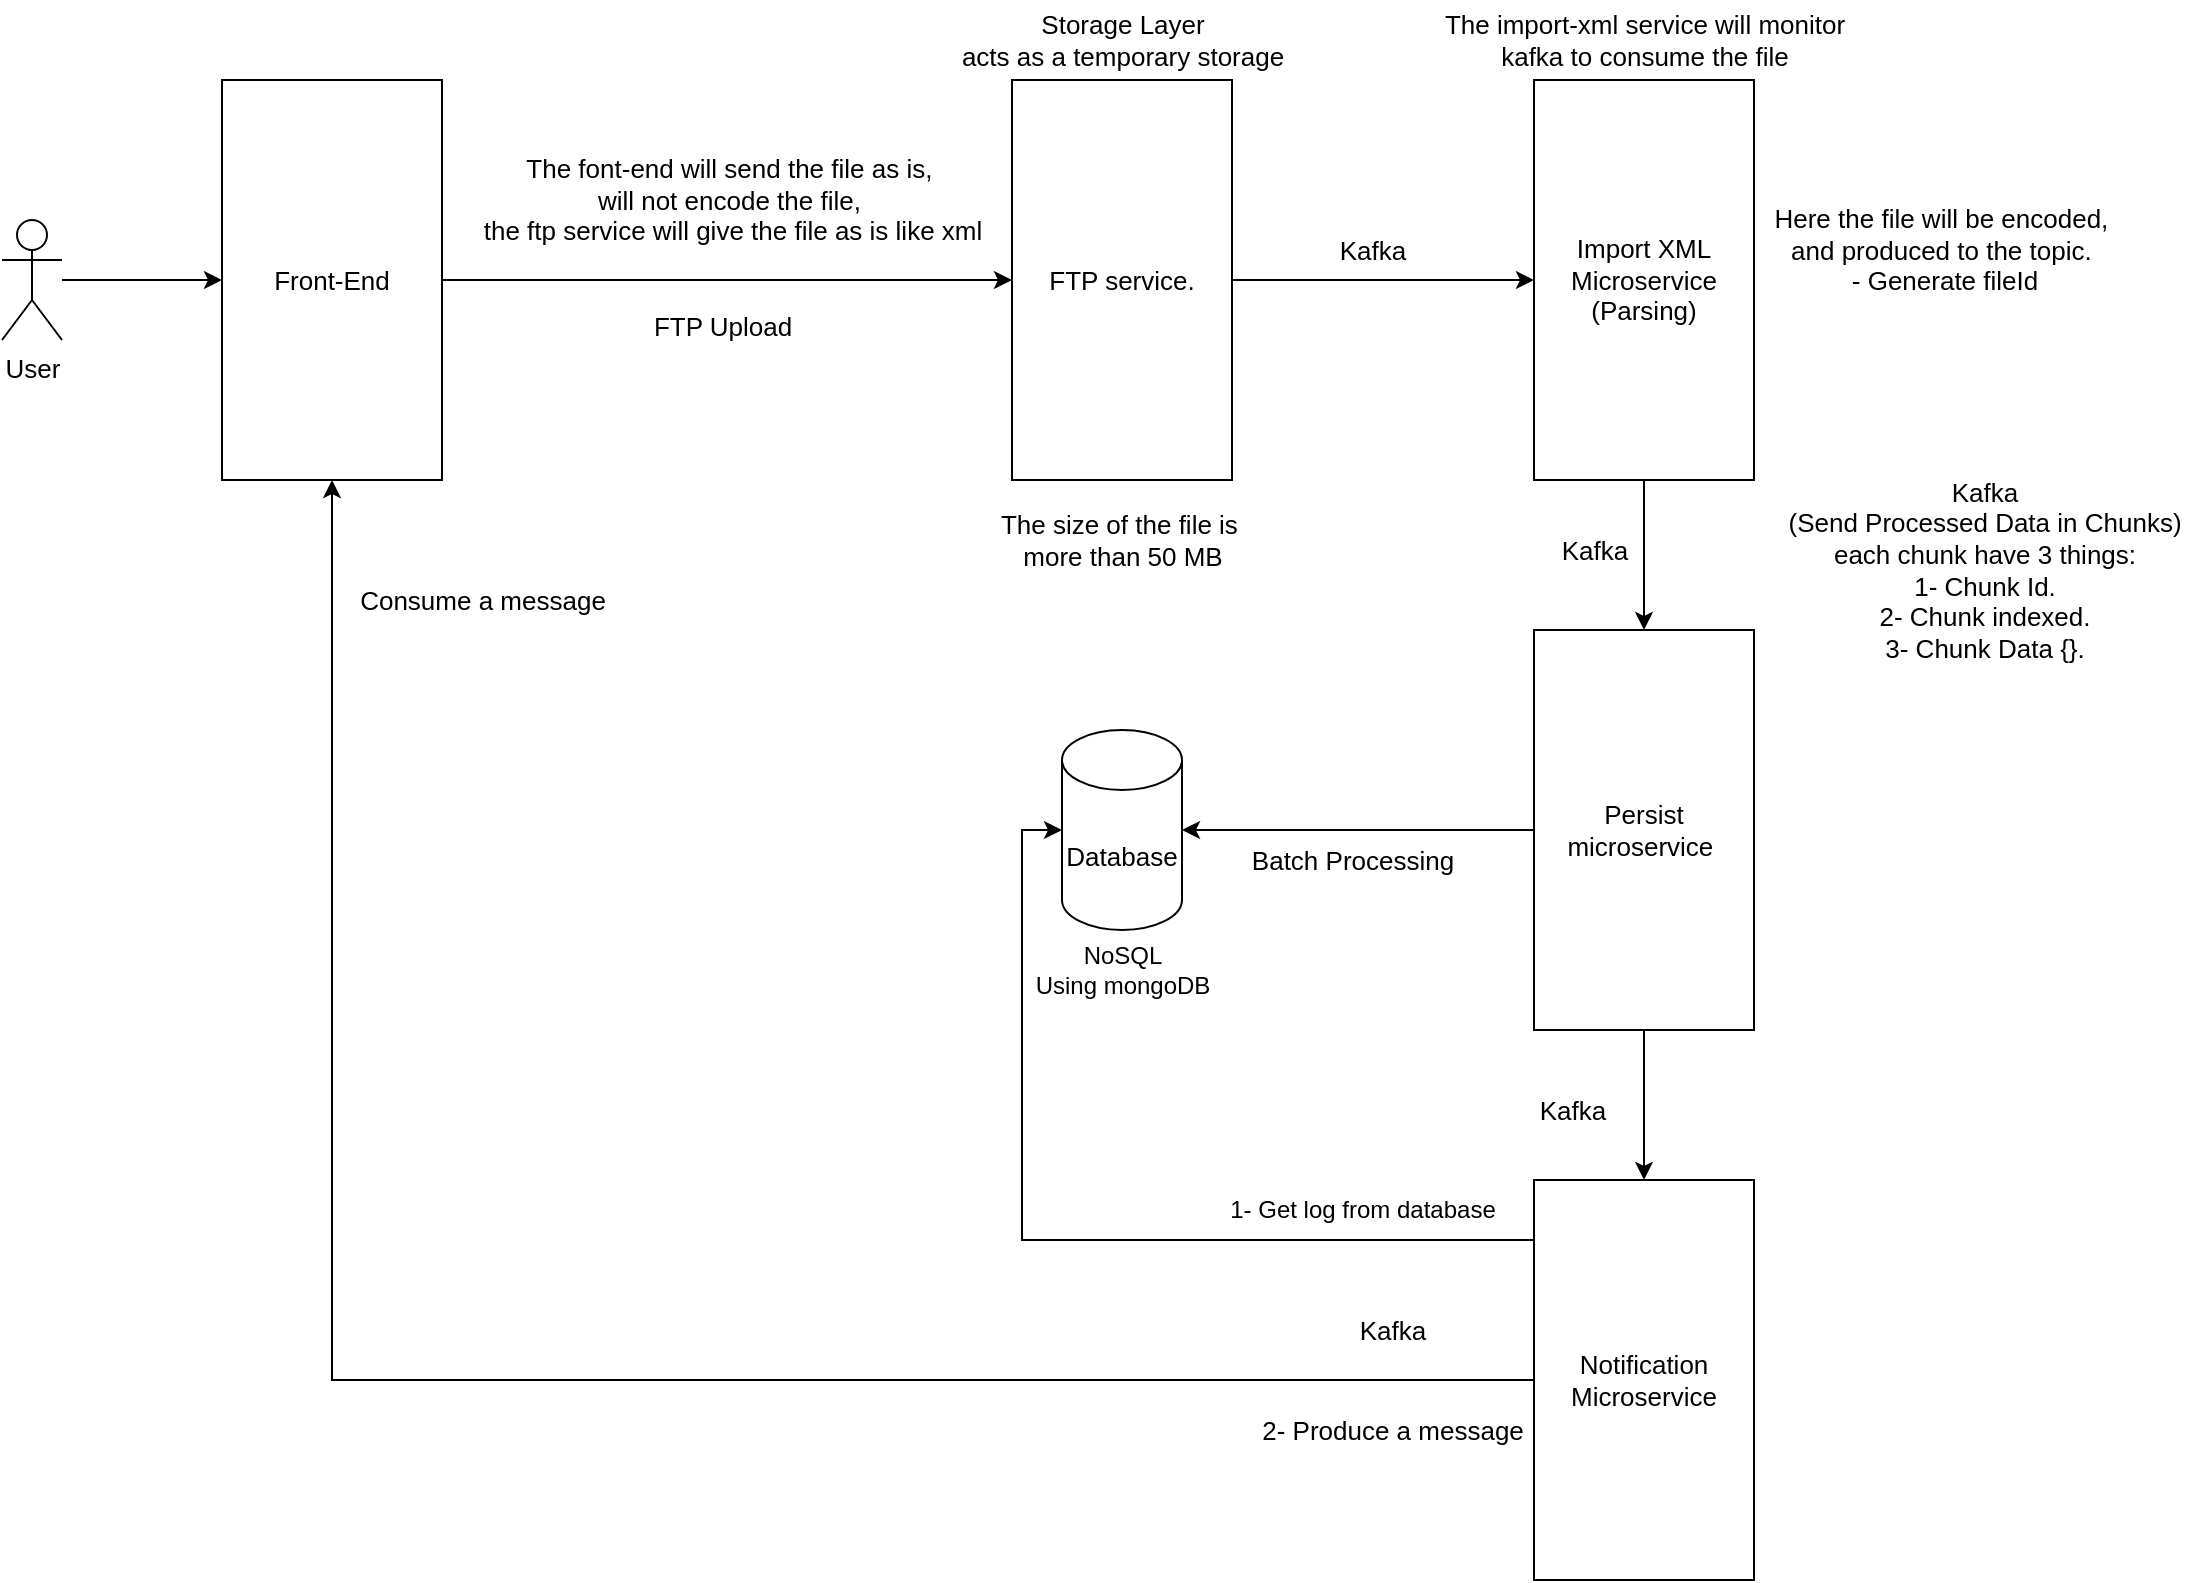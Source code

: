 <mxfile version="22.1.22" type="embed" pages="2">
  <diagram name="Page-1" id="A7I952BWp3ezTdQEPXAF">
    <mxGraphModel dx="-41" dy="893" grid="1" gridSize="10" guides="1" tooltips="1" connect="1" arrows="1" fold="1" page="1" pageScale="1" pageWidth="827" pageHeight="1169" math="0" shadow="0">
      <root>
        <mxCell id="0" />
        <mxCell id="1" parent="0" />
        <mxCell id="ZUahemIaD69n3P-7ap7B-1" style="edgeStyle=orthogonalEdgeStyle;rounded=0;orthogonalLoop=1;jettySize=auto;html=1;entryX=0;entryY=0.5;entryDx=0;entryDy=0;fontSize=13;" edge="1" parent="1" source="ZUahemIaD69n3P-7ap7B-2" target="ZUahemIaD69n3P-7ap7B-9">
          <mxGeometry relative="1" as="geometry" />
        </mxCell>
        <mxCell id="ZUahemIaD69n3P-7ap7B-2" value="Front-End" style="rounded=0;whiteSpace=wrap;html=1;fontSize=13;" vertex="1" parent="1">
          <mxGeometry x="2030" y="270" width="110" height="200" as="geometry" />
        </mxCell>
        <mxCell id="ZUahemIaD69n3P-7ap7B-3" value="" style="edgeStyle=orthogonalEdgeStyle;rounded=0;orthogonalLoop=1;jettySize=auto;html=1;fontSize=13;" edge="1" parent="1" source="ZUahemIaD69n3P-7ap7B-4" target="ZUahemIaD69n3P-7ap7B-2">
          <mxGeometry relative="1" as="geometry" />
        </mxCell>
        <mxCell id="ZUahemIaD69n3P-7ap7B-4" value="User" style="shape=umlActor;verticalLabelPosition=bottom;verticalAlign=top;html=1;outlineConnect=0;fontSize=13;" vertex="1" parent="1">
          <mxGeometry x="1920" y="340" width="30" height="60" as="geometry" />
        </mxCell>
        <mxCell id="ZUahemIaD69n3P-7ap7B-5" style="edgeStyle=orthogonalEdgeStyle;rounded=0;orthogonalLoop=1;jettySize=auto;html=1;entryX=0.5;entryY=0;entryDx=0;entryDy=0;fontSize=13;" edge="1" parent="1" source="ZUahemIaD69n3P-7ap7B-6" target="ZUahemIaD69n3P-7ap7B-11">
          <mxGeometry relative="1" as="geometry" />
        </mxCell>
        <mxCell id="ZUahemIaD69n3P-7ap7B-6" value="Import XML Microservice&lt;div&gt;(Parsing)&lt;/div&gt;" style="rounded=0;whiteSpace=wrap;html=1;fontSize=13;" vertex="1" parent="1">
          <mxGeometry x="2686" y="270" width="110" height="200" as="geometry" />
        </mxCell>
        <mxCell id="ZUahemIaD69n3P-7ap7B-7" value="The size of the file is&amp;nbsp;&lt;div&gt;more than 50 MB&lt;/div&gt;" style="text;html=1;align=center;verticalAlign=middle;resizable=0;points=[];autosize=1;strokeColor=none;fillColor=none;fontSize=13;" vertex="1" parent="1">
          <mxGeometry x="2405" y="480" width="150" height="40" as="geometry" />
        </mxCell>
        <mxCell id="ZUahemIaD69n3P-7ap7B-8" style="edgeStyle=orthogonalEdgeStyle;rounded=0;orthogonalLoop=1;jettySize=auto;html=1;entryX=0;entryY=0.5;entryDx=0;entryDy=0;fontSize=13;" edge="1" parent="1" source="ZUahemIaD69n3P-7ap7B-9" target="ZUahemIaD69n3P-7ap7B-6">
          <mxGeometry relative="1" as="geometry" />
        </mxCell>
        <mxCell id="ZUahemIaD69n3P-7ap7B-9" value="FTP service." style="rounded=0;whiteSpace=wrap;html=1;fontSize=13;" vertex="1" parent="1">
          <mxGeometry x="2425" y="270" width="110" height="200" as="geometry" />
        </mxCell>
        <mxCell id="ZUahemIaD69n3P-7ap7B-10" value="" style="edgeStyle=orthogonalEdgeStyle;rounded=0;orthogonalLoop=1;jettySize=auto;html=1;" edge="1" parent="1" source="ZUahemIaD69n3P-7ap7B-11" target="ZUahemIaD69n3P-7ap7B-24">
          <mxGeometry relative="1" as="geometry" />
        </mxCell>
        <mxCell id="ZUahemIaD69n3P-7ap7B-11" value="Persist microservice&amp;nbsp;" style="rounded=0;whiteSpace=wrap;html=1;fontSize=13;" vertex="1" parent="1">
          <mxGeometry x="2686" y="545" width="110" height="200" as="geometry" />
        </mxCell>
        <mxCell id="ZUahemIaD69n3P-7ap7B-12" value="Database" style="shape=cylinder3;whiteSpace=wrap;html=1;boundedLbl=1;backgroundOutline=1;size=15;fontSize=13;" vertex="1" parent="1">
          <mxGeometry x="2450" y="595" width="60" height="100" as="geometry" />
        </mxCell>
        <mxCell id="ZUahemIaD69n3P-7ap7B-13" style="edgeStyle=orthogonalEdgeStyle;rounded=0;orthogonalLoop=1;jettySize=auto;html=1;entryX=1;entryY=0.5;entryDx=0;entryDy=0;entryPerimeter=0;fontSize=13;" edge="1" parent="1" source="ZUahemIaD69n3P-7ap7B-11" target="ZUahemIaD69n3P-7ap7B-12">
          <mxGeometry relative="1" as="geometry" />
        </mxCell>
        <mxCell id="ZUahemIaD69n3P-7ap7B-14" value="The font-end will send the file as is,&amp;nbsp;&lt;div&gt;will not encode the file,&amp;nbsp;&lt;/div&gt;&lt;div&gt;the ftp service will give the file as is like xml&lt;/div&gt;" style="text;html=1;align=center;verticalAlign=middle;resizable=0;points=[];autosize=1;strokeColor=none;fillColor=none;fontSize=13;" vertex="1" parent="1">
          <mxGeometry x="2150" y="300" width="270" height="60" as="geometry" />
        </mxCell>
        <mxCell id="ZUahemIaD69n3P-7ap7B-15" value="Storage Layer&lt;div&gt;acts as a temporary storage&lt;/div&gt;" style="text;html=1;align=center;verticalAlign=middle;resizable=0;points=[];autosize=1;strokeColor=none;fillColor=none;fontSize=13;" vertex="1" parent="1">
          <mxGeometry x="2390" y="230" width="180" height="40" as="geometry" />
        </mxCell>
        <mxCell id="ZUahemIaD69n3P-7ap7B-16" value="The import-xml service will monitor&lt;div&gt;kafka to consume the file&lt;/div&gt;" style="text;html=1;align=center;verticalAlign=middle;resizable=0;points=[];autosize=1;strokeColor=none;fillColor=none;fontSize=13;" vertex="1" parent="1">
          <mxGeometry x="2631" y="230" width="220" height="40" as="geometry" />
        </mxCell>
        <mxCell id="ZUahemIaD69n3P-7ap7B-17" value="Here the file will be encoded,&amp;nbsp;&lt;div&gt;and produced to the topic.&lt;span style=&quot;background-color: transparent; color: light-dark(rgb(0, 0, 0), rgb(255, 255, 255));&quot;&gt;&amp;nbsp;&lt;/span&gt;&lt;/div&gt;&lt;div&gt;- Generate file&lt;span style=&quot;background-color: transparent; color: light-dark(rgb(0, 0, 0), rgb(255, 255, 255));&quot;&gt;Id&lt;/span&gt;&lt;/div&gt;" style="text;html=1;align=center;verticalAlign=middle;resizable=0;points=[];autosize=1;strokeColor=none;fillColor=none;fontSize=13;" vertex="1" parent="1">
          <mxGeometry x="2796" y="325" width="190" height="60" as="geometry" />
        </mxCell>
        <mxCell id="ZUahemIaD69n3P-7ap7B-18" value="Kafka" style="text;html=1;align=center;verticalAlign=middle;resizable=0;points=[];autosize=1;strokeColor=none;fillColor=none;fontSize=13;" vertex="1" parent="1">
          <mxGeometry x="2575" y="340" width="60" height="30" as="geometry" />
        </mxCell>
        <mxCell id="ZUahemIaD69n3P-7ap7B-19" value="FTP Upload" style="text;html=1;align=center;verticalAlign=middle;resizable=0;points=[];autosize=1;strokeColor=none;fillColor=none;fontSize=13;" vertex="1" parent="1">
          <mxGeometry x="2235" y="378" width="90" height="30" as="geometry" />
        </mxCell>
        <mxCell id="ZUahemIaD69n3P-7ap7B-20" value="Batch Processing" style="text;html=1;align=center;verticalAlign=middle;resizable=0;points=[];autosize=1;strokeColor=none;fillColor=none;fontSize=13;" vertex="1" parent="1">
          <mxGeometry x="2535" y="645" width="120" height="30" as="geometry" />
        </mxCell>
        <mxCell id="ZUahemIaD69n3P-7ap7B-21" value="Kafka&lt;div&gt;(Send Processed Data in Chunks)&lt;/div&gt;&lt;div&gt;each chunk have 3 things:&lt;/div&gt;&lt;div&gt;1- Chunk Id.&lt;/div&gt;&lt;div&gt;2- Chunk indexed&lt;span style=&quot;background-color: transparent; color: light-dark(rgb(0, 0, 0), rgb(255, 255, 255));&quot;&gt;.&lt;/span&gt;&lt;/div&gt;&lt;div&gt;3- Chunk Data {}.&lt;/div&gt;" style="text;html=1;align=center;verticalAlign=middle;resizable=0;points=[];autosize=1;strokeColor=none;fillColor=none;fontSize=13;" vertex="1" parent="1">
          <mxGeometry x="2801" y="460" width="220" height="110" as="geometry" />
        </mxCell>
        <mxCell id="ZUahemIaD69n3P-7ap7B-22" value="NoSQL&lt;div&gt;Using mongoDB&lt;/div&gt;" style="text;html=1;align=center;verticalAlign=middle;resizable=0;points=[];autosize=1;strokeColor=none;fillColor=none;" vertex="1" parent="1">
          <mxGeometry x="2425" y="695" width="110" height="40" as="geometry" />
        </mxCell>
        <mxCell id="ZUahemIaD69n3P-7ap7B-23" style="edgeStyle=orthogonalEdgeStyle;rounded=0;orthogonalLoop=1;jettySize=auto;html=1;entryX=0.5;entryY=1;entryDx=0;entryDy=0;" edge="1" parent="1" source="ZUahemIaD69n3P-7ap7B-24" target="ZUahemIaD69n3P-7ap7B-2">
          <mxGeometry relative="1" as="geometry" />
        </mxCell>
        <mxCell id="ZUahemIaD69n3P-7ap7B-24" value="Notification Microservice" style="rounded=0;whiteSpace=wrap;html=1;fontSize=13;" vertex="1" parent="1">
          <mxGeometry x="2686" y="820" width="110" height="200" as="geometry" />
        </mxCell>
        <mxCell id="ZUahemIaD69n3P-7ap7B-25" value="Kafka" style="text;html=1;align=center;verticalAlign=middle;resizable=0;points=[];autosize=1;strokeColor=none;fillColor=none;fontSize=13;" vertex="1" parent="1">
          <mxGeometry x="2686" y="490" width="60" height="30" as="geometry" />
        </mxCell>
        <mxCell id="ZUahemIaD69n3P-7ap7B-26" value="Kafka" style="text;html=1;align=center;verticalAlign=middle;resizable=0;points=[];autosize=1;strokeColor=none;fillColor=none;fontSize=13;" vertex="1" parent="1">
          <mxGeometry x="2675" y="770" width="60" height="30" as="geometry" />
        </mxCell>
        <mxCell id="ZUahemIaD69n3P-7ap7B-27" value="Kafka" style="text;html=1;align=center;verticalAlign=middle;resizable=0;points=[];autosize=1;strokeColor=none;fillColor=none;fontSize=13;" vertex="1" parent="1">
          <mxGeometry x="2585" y="880" width="60" height="30" as="geometry" />
        </mxCell>
        <mxCell id="ZUahemIaD69n3P-7ap7B-28" value="2- Produce a message" style="text;html=1;align=center;verticalAlign=middle;resizable=0;points=[];autosize=1;strokeColor=none;fillColor=none;fontSize=13;" vertex="1" parent="1">
          <mxGeometry x="2540" y="930" width="150" height="30" as="geometry" />
        </mxCell>
        <mxCell id="ZUahemIaD69n3P-7ap7B-29" value="Consume a message" style="text;html=1;align=center;verticalAlign=middle;resizable=0;points=[];autosize=1;strokeColor=none;fillColor=none;fontSize=13;" vertex="1" parent="1">
          <mxGeometry x="2085" y="515" width="150" height="30" as="geometry" />
        </mxCell>
        <mxCell id="ZUahemIaD69n3P-7ap7B-30" style="edgeStyle=orthogonalEdgeStyle;rounded=0;orthogonalLoop=1;jettySize=auto;html=1;entryX=0;entryY=0.5;entryDx=0;entryDy=0;entryPerimeter=0;" edge="1" parent="1" source="ZUahemIaD69n3P-7ap7B-24" target="ZUahemIaD69n3P-7ap7B-12">
          <mxGeometry relative="1" as="geometry">
            <Array as="points">
              <mxPoint x="2430" y="850" />
              <mxPoint x="2430" y="645" />
            </Array>
          </mxGeometry>
        </mxCell>
        <mxCell id="ZUahemIaD69n3P-7ap7B-31" value="1- Get log from database" style="text;html=1;align=center;verticalAlign=middle;resizable=0;points=[];autosize=1;strokeColor=none;fillColor=none;" vertex="1" parent="1">
          <mxGeometry x="2520" y="820" width="160" height="30" as="geometry" />
        </mxCell>
      </root>
    </mxGraphModel>
  </diagram>
  <diagram id="FMukNgz9mS5BPHTanflt" name="Page-2">
    <mxGraphModel dx="556" dy="766" grid="1" gridSize="10" guides="1" tooltips="1" connect="1" arrows="1" fold="1" page="1" pageScale="1" pageWidth="827" pageHeight="1169" math="0" shadow="0">
      <root>
        <mxCell id="0" />
        <mxCell id="1" parent="0" />
        <mxCell id="sdnrfWYncAE59vEHAe-q-1" style="edgeStyle=orthogonalEdgeStyle;rounded=0;orthogonalLoop=1;jettySize=auto;html=1;entryX=0;entryY=0.5;entryDx=0;entryDy=0;fontSize=13;" edge="1" parent="1" source="sdnrfWYncAE59vEHAe-q-2" target="sdnrfWYncAE59vEHAe-q-9">
          <mxGeometry relative="1" as="geometry" />
        </mxCell>
        <mxCell id="sdnrfWYncAE59vEHAe-q-2" value="Front-End" style="rounded=0;whiteSpace=wrap;html=1;fontSize=13;" vertex="1" parent="1">
          <mxGeometry x="1655" y="320" width="110" height="200" as="geometry" />
        </mxCell>
        <mxCell id="sdnrfWYncAE59vEHAe-q-3" value="" style="edgeStyle=orthogonalEdgeStyle;rounded=0;orthogonalLoop=1;jettySize=auto;html=1;fontSize=13;" edge="1" parent="1" source="sdnrfWYncAE59vEHAe-q-4" target="sdnrfWYncAE59vEHAe-q-2">
          <mxGeometry relative="1" as="geometry" />
        </mxCell>
        <mxCell id="sdnrfWYncAE59vEHAe-q-4" value="User" style="shape=umlActor;verticalLabelPosition=bottom;verticalAlign=top;html=1;outlineConnect=0;fontSize=13;" vertex="1" parent="1">
          <mxGeometry x="1545" y="390" width="30" height="60" as="geometry" />
        </mxCell>
        <mxCell id="sdnrfWYncAE59vEHAe-q-5" style="edgeStyle=orthogonalEdgeStyle;rounded=0;orthogonalLoop=1;jettySize=auto;html=1;entryX=0.5;entryY=0;entryDx=0;entryDy=0;fontSize=13;" edge="1" parent="1" source="sdnrfWYncAE59vEHAe-q-6" target="sdnrfWYncAE59vEHAe-q-11">
          <mxGeometry relative="1" as="geometry" />
        </mxCell>
        <mxCell id="sdnrfWYncAE59vEHAe-q-6" value="Import XML Microservice&lt;div&gt;(Parsing)&lt;/div&gt;" style="rounded=0;whiteSpace=wrap;html=1;fontSize=13;" vertex="1" parent="1">
          <mxGeometry x="2311" y="320" width="110" height="200" as="geometry" />
        </mxCell>
        <mxCell id="sdnrfWYncAE59vEHAe-q-7" value="The size of the file is&amp;nbsp;&lt;div&gt;more than 50 MB&lt;/div&gt;" style="text;html=1;align=center;verticalAlign=middle;resizable=0;points=[];autosize=1;strokeColor=none;fillColor=none;fontSize=13;" vertex="1" parent="1">
          <mxGeometry x="2030" y="530" width="150" height="40" as="geometry" />
        </mxCell>
        <mxCell id="sdnrfWYncAE59vEHAe-q-8" style="edgeStyle=orthogonalEdgeStyle;rounded=0;orthogonalLoop=1;jettySize=auto;html=1;entryX=0;entryY=0.5;entryDx=0;entryDy=0;fontSize=13;" edge="1" parent="1" source="sdnrfWYncAE59vEHAe-q-9" target="sdnrfWYncAE59vEHAe-q-6">
          <mxGeometry relative="1" as="geometry" />
        </mxCell>
        <mxCell id="sdnrfWYncAE59vEHAe-q-9" value="FTP service." style="rounded=0;whiteSpace=wrap;html=1;fontSize=13;" vertex="1" parent="1">
          <mxGeometry x="2050" y="320" width="110" height="200" as="geometry" />
        </mxCell>
        <mxCell id="sdnrfWYncAE59vEHAe-q-10" value="" style="edgeStyle=orthogonalEdgeStyle;rounded=0;orthogonalLoop=1;jettySize=auto;html=1;" edge="1" parent="1" source="sdnrfWYncAE59vEHAe-q-11" target="sdnrfWYncAE59vEHAe-q-24">
          <mxGeometry relative="1" as="geometry" />
        </mxCell>
        <mxCell id="sdnrfWYncAE59vEHAe-q-11" value="Persist microservice&amp;nbsp;" style="rounded=0;whiteSpace=wrap;html=1;fontSize=13;" vertex="1" parent="1">
          <mxGeometry x="2311" y="595" width="110" height="200" as="geometry" />
        </mxCell>
        <mxCell id="sdnrfWYncAE59vEHAe-q-12" value="Database" style="shape=cylinder3;whiteSpace=wrap;html=1;boundedLbl=1;backgroundOutline=1;size=15;fontSize=13;" vertex="1" parent="1">
          <mxGeometry x="2075" y="645" width="60" height="100" as="geometry" />
        </mxCell>
        <mxCell id="sdnrfWYncAE59vEHAe-q-13" style="edgeStyle=orthogonalEdgeStyle;rounded=0;orthogonalLoop=1;jettySize=auto;html=1;entryX=1;entryY=0.5;entryDx=0;entryDy=0;entryPerimeter=0;fontSize=13;" edge="1" parent="1" source="sdnrfWYncAE59vEHAe-q-11" target="sdnrfWYncAE59vEHAe-q-12">
          <mxGeometry relative="1" as="geometry" />
        </mxCell>
        <mxCell id="sdnrfWYncAE59vEHAe-q-14" value="The font-end will send the file as is,&amp;nbsp;&lt;div&gt;will not encode the file,&amp;nbsp;&lt;/div&gt;&lt;div&gt;the ftp service will give the file as is like xml&lt;/div&gt;" style="text;html=1;align=center;verticalAlign=middle;resizable=0;points=[];autosize=1;strokeColor=none;fillColor=none;fontSize=13;" vertex="1" parent="1">
          <mxGeometry x="1775" y="350" width="270" height="60" as="geometry" />
        </mxCell>
        <mxCell id="sdnrfWYncAE59vEHAe-q-15" value="Storage Layer&lt;div&gt;acts as a temporary storage&lt;/div&gt;" style="text;html=1;align=center;verticalAlign=middle;resizable=0;points=[];autosize=1;strokeColor=none;fillColor=none;fontSize=13;" vertex="1" parent="1">
          <mxGeometry x="2015" y="280" width="180" height="40" as="geometry" />
        </mxCell>
        <mxCell id="sdnrfWYncAE59vEHAe-q-16" value="The import-xml service will monitor&lt;div&gt;kafka to consume the file&lt;/div&gt;" style="text;html=1;align=center;verticalAlign=middle;resizable=0;points=[];autosize=1;strokeColor=none;fillColor=none;fontSize=13;" vertex="1" parent="1">
          <mxGeometry x="2256" y="280" width="220" height="40" as="geometry" />
        </mxCell>
        <mxCell id="sdnrfWYncAE59vEHAe-q-17" value="Here the file will be encoded,&amp;nbsp;&lt;div&gt;and produced to the topic&lt;/div&gt;" style="text;html=1;align=center;verticalAlign=middle;resizable=0;points=[];autosize=1;strokeColor=none;fillColor=none;fontSize=13;" vertex="1" parent="1">
          <mxGeometry x="2421" y="385" width="190" height="40" as="geometry" />
        </mxCell>
        <mxCell id="sdnrfWYncAE59vEHAe-q-18" value="Kafka" style="text;html=1;align=center;verticalAlign=middle;resizable=0;points=[];autosize=1;strokeColor=none;fillColor=none;fontSize=13;" vertex="1" parent="1">
          <mxGeometry x="2200" y="390" width="60" height="30" as="geometry" />
        </mxCell>
        <mxCell id="sdnrfWYncAE59vEHAe-q-19" value="FTP Upload" style="text;html=1;align=center;verticalAlign=middle;resizable=0;points=[];autosize=1;strokeColor=none;fillColor=none;fontSize=13;" vertex="1" parent="1">
          <mxGeometry x="1860" y="428" width="90" height="30" as="geometry" />
        </mxCell>
        <mxCell id="sdnrfWYncAE59vEHAe-q-20" value="Batch Processing" style="text;html=1;align=center;verticalAlign=middle;resizable=0;points=[];autosize=1;strokeColor=none;fillColor=none;fontSize=13;" vertex="1" parent="1">
          <mxGeometry x="2160" y="695" width="120" height="30" as="geometry" />
        </mxCell>
        <mxCell id="sdnrfWYncAE59vEHAe-q-21" value="Kafka&lt;div&gt;(Send Processed Data in Chunks)&lt;/div&gt;&lt;div&gt;each chunk have 3 things:&lt;/div&gt;&lt;div&gt;1- Chunk Id.&lt;/div&gt;&lt;div&gt;2- Chunk indexed.&lt;/div&gt;&lt;div&gt;3- Chunk Data {}.&lt;/div&gt;&lt;div&gt;&lt;br&gt;&lt;/div&gt;&lt;div&gt;At the end will send EndOfFile and&amp;nbsp;&lt;/div&gt;&lt;div&gt;this message will have:&lt;/div&gt;&lt;div&gt;1- Id&lt;/div&gt;&lt;div&gt;2-&amp;nbsp;expectedChunks.&lt;/div&gt;" style="text;html=1;align=center;verticalAlign=middle;resizable=0;points=[];autosize=1;strokeColor=none;fillColor=none;fontSize=13;" vertex="1" parent="1">
          <mxGeometry x="2421" y="470" width="230" height="190" as="geometry" />
        </mxCell>
        <mxCell id="sdnrfWYncAE59vEHAe-q-22" value="NoSQL&lt;div&gt;Using mongoDB&lt;/div&gt;" style="text;html=1;align=center;verticalAlign=middle;resizable=0;points=[];autosize=1;strokeColor=none;fillColor=none;" vertex="1" parent="1">
          <mxGeometry x="2050" y="745" width="110" height="40" as="geometry" />
        </mxCell>
        <mxCell id="sdnrfWYncAE59vEHAe-q-23" style="edgeStyle=orthogonalEdgeStyle;rounded=0;orthogonalLoop=1;jettySize=auto;html=1;entryX=0.5;entryY=1;entryDx=0;entryDy=0;" edge="1" parent="1" source="sdnrfWYncAE59vEHAe-q-24" target="sdnrfWYncAE59vEHAe-q-2">
          <mxGeometry relative="1" as="geometry" />
        </mxCell>
        <mxCell id="sdnrfWYncAE59vEHAe-q-24" value="Notification Microservice" style="rounded=0;whiteSpace=wrap;html=1;fontSize=13;" vertex="1" parent="1">
          <mxGeometry x="2311" y="870" width="110" height="200" as="geometry" />
        </mxCell>
        <mxCell id="sdnrfWYncAE59vEHAe-q-25" value="Kafka" style="text;html=1;align=center;verticalAlign=middle;resizable=0;points=[];autosize=1;strokeColor=none;fillColor=none;fontSize=13;" vertex="1" parent="1">
          <mxGeometry x="2311" y="540" width="60" height="30" as="geometry" />
        </mxCell>
        <mxCell id="sdnrfWYncAE59vEHAe-q-26" value="Kafka" style="text;html=1;align=center;verticalAlign=middle;resizable=0;points=[];autosize=1;strokeColor=none;fillColor=none;fontSize=13;" vertex="1" parent="1">
          <mxGeometry x="2300" y="820" width="60" height="30" as="geometry" />
        </mxCell>
        <mxCell id="sdnrfWYncAE59vEHAe-q-27" value="Kafka" style="text;html=1;align=center;verticalAlign=middle;resizable=0;points=[];autosize=1;strokeColor=none;fillColor=none;fontSize=13;" vertex="1" parent="1">
          <mxGeometry x="2210" y="930" width="60" height="30" as="geometry" />
        </mxCell>
        <mxCell id="sdnrfWYncAE59vEHAe-q-28" value="2- Produce a message" style="text;html=1;align=center;verticalAlign=middle;resizable=0;points=[];autosize=1;strokeColor=none;fillColor=none;fontSize=13;" vertex="1" parent="1">
          <mxGeometry x="2165" y="980" width="150" height="30" as="geometry" />
        </mxCell>
        <mxCell id="sdnrfWYncAE59vEHAe-q-29" value="Consume a message" style="text;html=1;align=center;verticalAlign=middle;resizable=0;points=[];autosize=1;strokeColor=none;fillColor=none;fontSize=13;" vertex="1" parent="1">
          <mxGeometry x="1710" y="565" width="150" height="30" as="geometry" />
        </mxCell>
        <mxCell id="sdnrfWYncAE59vEHAe-q-30" style="edgeStyle=orthogonalEdgeStyle;rounded=0;orthogonalLoop=1;jettySize=auto;html=1;entryX=0;entryY=0.5;entryDx=0;entryDy=0;entryPerimeter=0;" edge="1" parent="1" source="sdnrfWYncAE59vEHAe-q-24" target="sdnrfWYncAE59vEHAe-q-12">
          <mxGeometry relative="1" as="geometry">
            <Array as="points">
              <mxPoint x="2055" y="900" />
              <mxPoint x="2055" y="695" />
            </Array>
          </mxGeometry>
        </mxCell>
        <mxCell id="sdnrfWYncAE59vEHAe-q-31" value="1- Get log from database" style="text;html=1;align=center;verticalAlign=middle;resizable=0;points=[];autosize=1;strokeColor=none;fillColor=none;" vertex="1" parent="1">
          <mxGeometry x="2145" y="870" width="160" height="30" as="geometry" />
        </mxCell>
      </root>
    </mxGraphModel>
  </diagram>
</mxfile>
